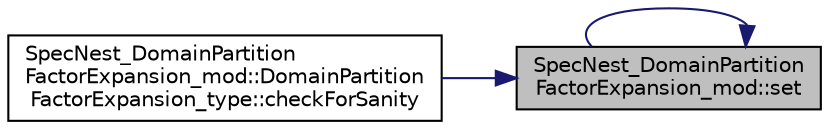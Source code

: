 digraph "SpecNest_DomainPartitionFactorExpansion_mod::set"
{
 // LATEX_PDF_SIZE
  edge [fontname="Helvetica",fontsize="10",labelfontname="Helvetica",labelfontsize="10"];
  node [fontname="Helvetica",fontsize="10",shape=record];
  rankdir="RL";
  Node1 [label="SpecNest_DomainPartition\lFactorExpansion_mod::set",height=0.2,width=0.4,color="black", fillcolor="grey75", style="filled", fontcolor="black",tooltip=" "];
  Node1 -> Node2 [dir="back",color="midnightblue",fontsize="10",style="solid"];
  Node2 [label="SpecNest_DomainPartition\lFactorExpansion_mod::DomainPartition\lFactorExpansion_type::checkForSanity",height=0.2,width=0.4,color="black", fillcolor="white", style="filled",URL="$structSpecNest__DomainPartitionFactorExpansion__mod_1_1DomainPartitionFactorExpansion__type.html#a1e6ee91fb427c54cea9d45a3dcf48123",tooltip=" "];
  Node1 -> Node1 [dir="back",color="midnightblue",fontsize="10",style="solid"];
}
